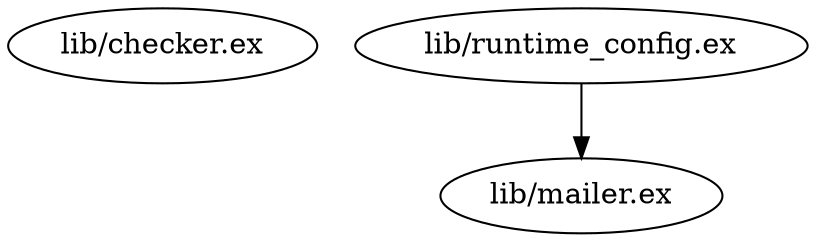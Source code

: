 digraph "xref graph" {
  "lib/checker.ex"
  "lib/mailer.ex"
  "lib/runtime_config.ex"
  "lib/runtime_config.ex" -> "lib/mailer.ex"
}
